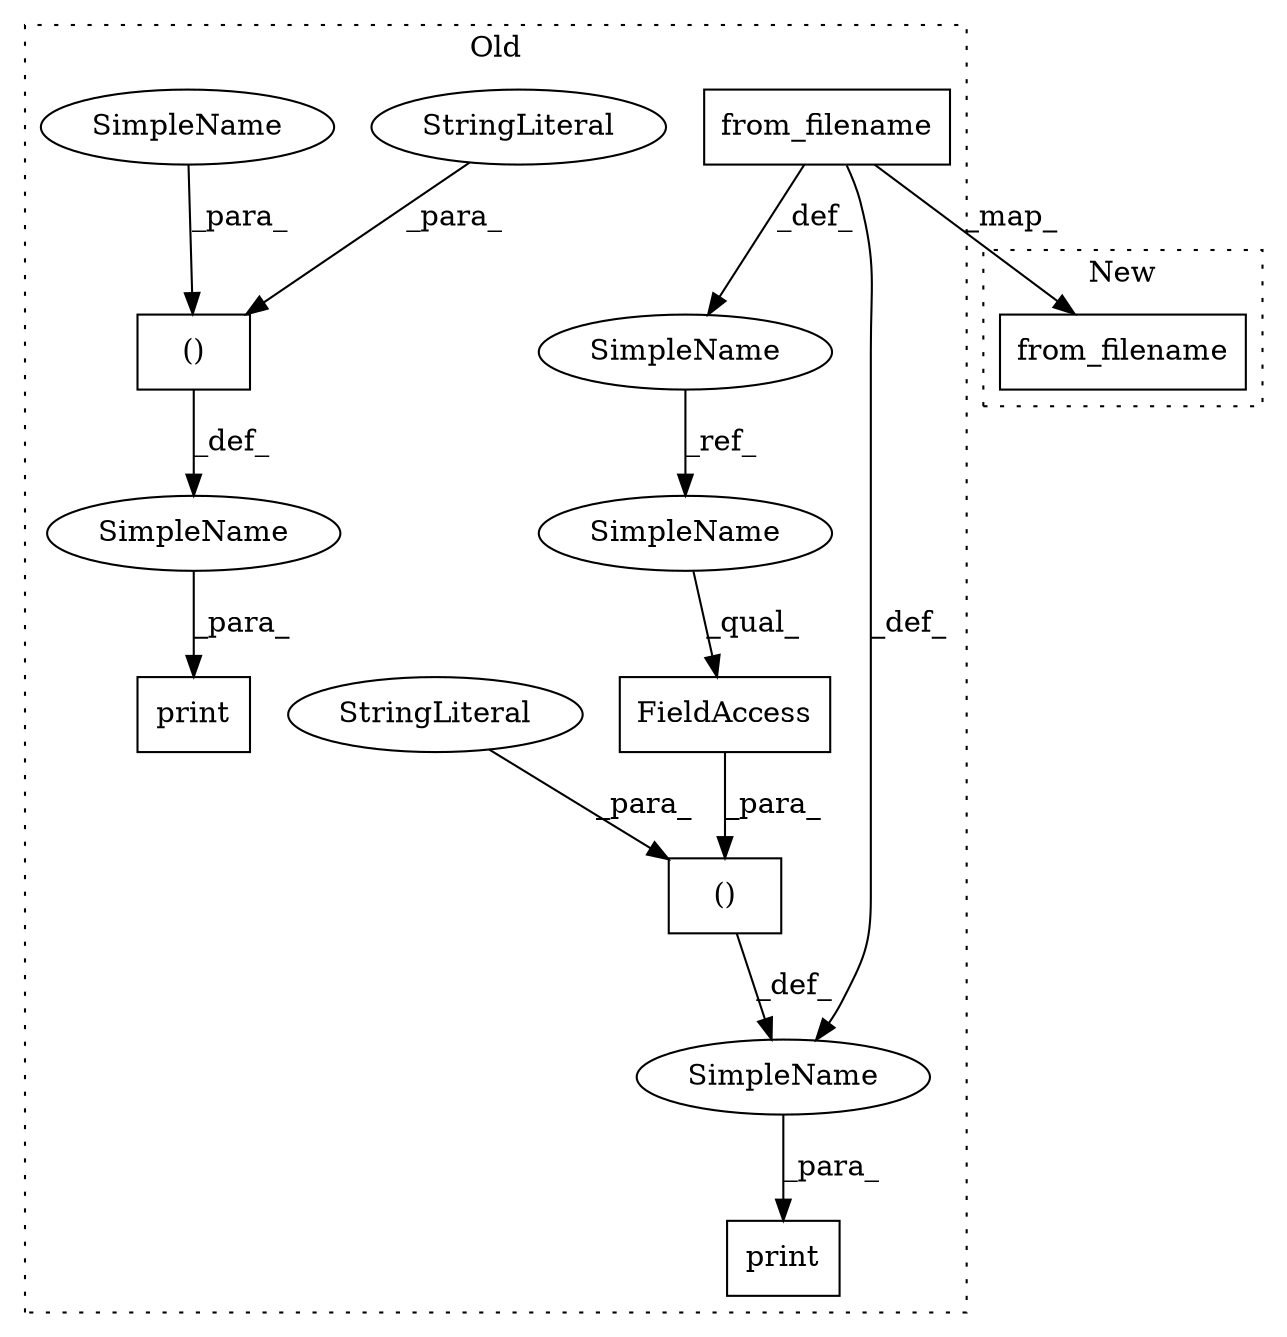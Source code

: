 digraph G {
subgraph cluster0 {
1 [label="from_filename" a="32" s="4592,4615" l="14,1" shape="box"];
3 [label="()" a="106" s="4633" l="30" shape="box"];
4 [label="print" a="32" s="4622,4663" l="11,2" shape="box"];
5 [label="SimpleName" a="42" s="4567" l="4" shape="ellipse"];
6 [label="FieldAccess" a="22" s="4653" l="10" shape="box"];
7 [label="()" a="106" s="4522" l="37" shape="box"];
8 [label="print" a="32" s="4511,4559" l="11,2" shape="box"];
9 [label="SimpleName" a="42" s="" l="" shape="ellipse"];
10 [label="SimpleName" a="42" s="" l="" shape="ellipse"];
11 [label="StringLiteral" a="45" s="4633" l="7" shape="ellipse"];
12 [label="StringLiteral" a="45" s="4522" l="15" shape="ellipse"];
13 [label="SimpleName" a="42" s="4550" l="9" shape="ellipse"];
14 [label="SimpleName" a="42" s="4653" l="4" shape="ellipse"];
label = "Old";
style="dotted";
}
subgraph cluster1 {
2 [label="from_filename" a="32" s="3544,3567" l="14,1" shape="box"];
label = "New";
style="dotted";
}
1 -> 2 [label="_map_"];
1 -> 5 [label="_def_"];
1 -> 9 [label="_def_"];
3 -> 9 [label="_def_"];
5 -> 14 [label="_ref_"];
6 -> 3 [label="_para_"];
7 -> 10 [label="_def_"];
9 -> 4 [label="_para_"];
10 -> 8 [label="_para_"];
11 -> 3 [label="_para_"];
12 -> 7 [label="_para_"];
13 -> 7 [label="_para_"];
14 -> 6 [label="_qual_"];
}